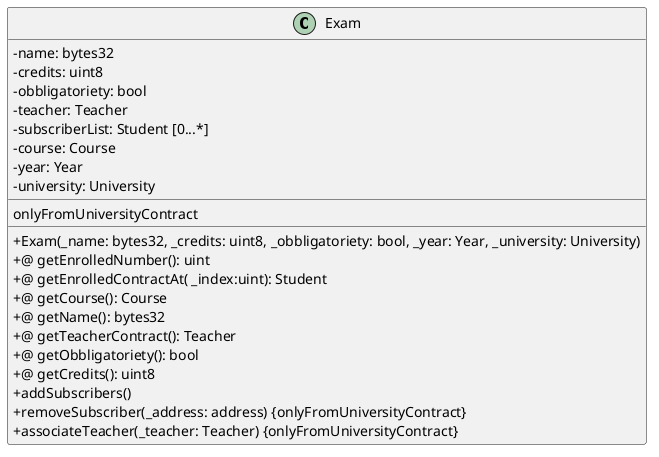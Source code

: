 @startuml
skinparam classAttributeIconSize 0
class Exam{
- name: bytes32
- credits: uint8
- obbligatoriety: bool
- teacher: Teacher
- subscriberList: Student [0...*]
- course: Course
- year: Year
- university: University
__
onlyFromUniversityContract
__
+ Exam(_name: bytes32, _credits: uint8, _obbligatoriety: bool, _year: Year, _university: University)
+@ getEnrolledNumber(): uint
+@ getEnrolledContractAt( _index:uint): Student
+@ getCourse(): Course
+@ getName(): bytes32
+@ getTeacherContract(): Teacher
+@ getObbligatoriety(): bool
+@ getCredits(): uint8
+ addSubscribers()
+ removeSubscriber(_address: address) {onlyFromUniversityContract}
+ associateTeacher(_teacher: Teacher) {onlyFromUniversityContract}
}
@enduml
